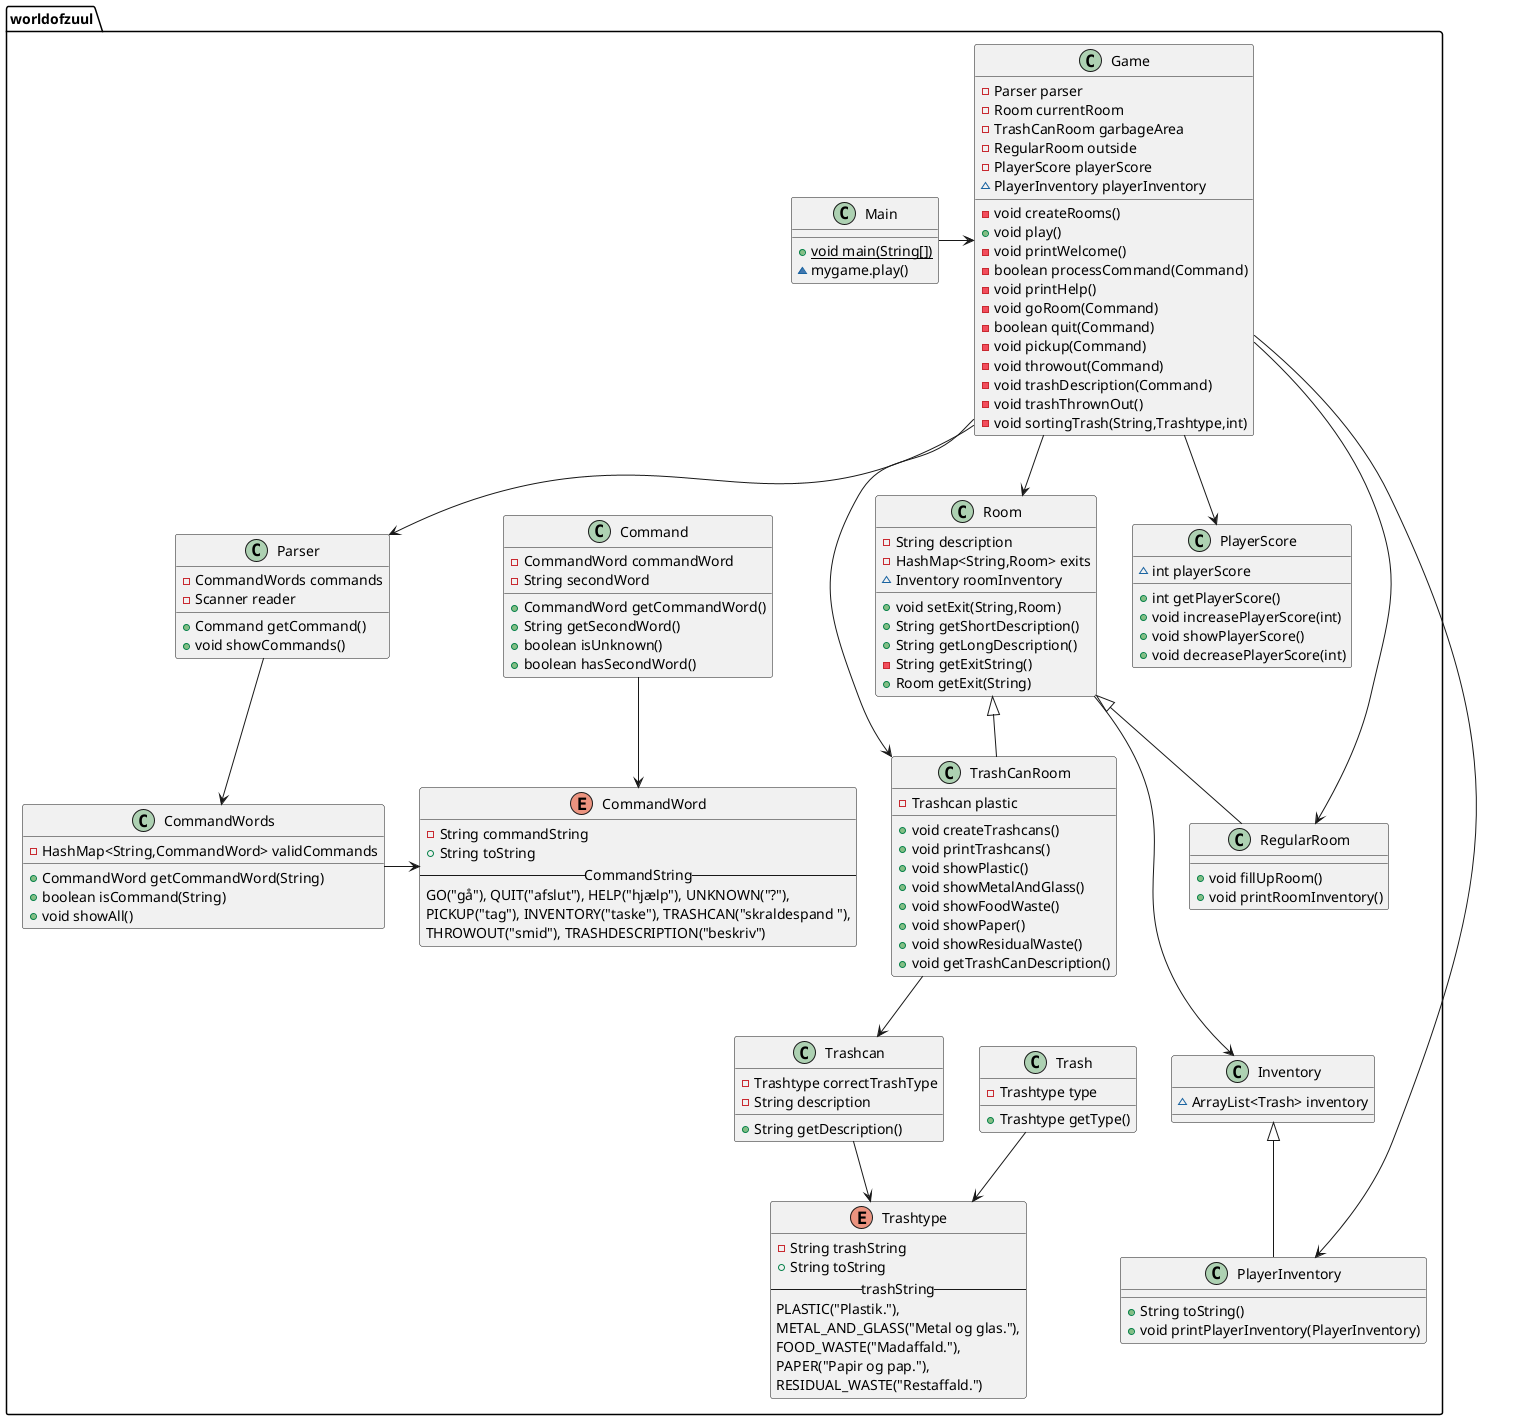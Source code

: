 @startuml
class worldofzuul.Game {
- Parser parser
- Room currentRoom
- TrashCanRoom garbageArea
- RegularRoom outside
- PlayerScore playerScore
~ PlayerInventory playerInventory
- void createRooms()
+ void play()
- void printWelcome()
- boolean processCommand(Command)
- void printHelp()
- void goRoom(Command)
- boolean quit(Command)
- void pickup(Command)
- void throwout(Command)
- void trashDescription(Command)
- void trashThrownOut()
- void sortingTrash(String,Trashtype,int)
}
worldofzuul.Game --> worldofzuul.Parser
worldofzuul.Game --> worldofzuul.Room
worldofzuul.Game --> worldofzuul.TrashCanRoom
worldofzuul.Game --> worldofzuul.RegularRoom
worldofzuul.Game --> worldofzuul.PlayerScore
worldofzuul.Game --> worldofzuul.PlayerInventory

class worldofzuul.Main {
+ {static} void main(String[])
~ mygame.play()
}
worldofzuul.Main -> worldofzuul.Game

class worldofzuul.Inventory {
~ ArrayList<Trash> inventory
}

class worldofzuul.PlayerInventory {
+ String toString()
+ void printPlayerInventory(PlayerInventory)
}
worldofzuul.Inventory <|-- worldofzuul.PlayerInventory

class worldofzuul.Command {
- CommandWord commandWord
- String secondWord
+ CommandWord getCommandWord()
+ String getSecondWord()
+ boolean isUnknown()
+ boolean hasSecondWord()
}
worldofzuul.Command --> worldofzuul.CommandWord

enum worldofzuul.CommandWord {
- String commandString
+ String toString
--CommandString--
GO("gå"), QUIT("afslut"), HELP("hjælp"), UNKNOWN("?"),
PICKUP("tag"), INVENTORY("taske"), TRASHCAN("skraldespand "),
THROWOUT("smid"), TRASHDESCRIPTION("beskriv")
}

class worldofzuul.CommandWords {
- HashMap<String,CommandWord> validCommands
+ CommandWord getCommandWord(String)
+ boolean isCommand(String)
+ void showAll()
}
worldofzuul.CommandWords -> worldofzuul.CommandWord

class worldofzuul.Parser {
- CommandWords commands
- Scanner reader
+ Command getCommand()
+ void showCommands()
}
worldofzuul.Parser --> worldofzuul.CommandWords

class worldofzuul.PlayerScore {
~ int playerScore
+ int getPlayerScore()
+ void increasePlayerScore(int)
+ void showPlayerScore()
+ void decreasePlayerScore(int)
}

class worldofzuul.Room {
- String description
- HashMap<String,Room> exits
~ Inventory roomInventory
+ void setExit(String,Room)
+ String getShortDescription()
+ String getLongDescription()
- String getExitString()
+ Room getExit(String)
}
worldofzuul.Room ---> worldofzuul.Inventory

class worldofzuul.RegularRoom {
 + void fillUpRoom()
 + void printRoomInventory()
 }
 worldofzuul.Room <|-- worldofzuul.RegularRoom

 class worldofzuul.TrashCanRoom {
 - Trashcan plastic
 + void createTrashcans()
 + void printTrashcans()
 + void showPlastic()
 + void showMetalAndGlass()
 + void showFoodWaste()
 + void showPaper()
 + void showResidualWaste()
 + void getTrashCanDescription()
 }
 worldofzuul.Room <|-- worldofzuul.TrashCanRoom
 worldofzuul.TrashCanRoom --> worldofzuul.Trashcan

class worldofzuul.Trash {
- Trashtype type
+ Trashtype getType()
}
worldofzuul.Trash --> worldofzuul.Trashtype

class worldofzuul.Trashcan {
- Trashtype correctTrashType
- String description
+ String getDescription()
}
worldofzuul.Trashcan --> worldofzuul.Trashtype

enum worldofzuul.Trashtype {
- String trashString
+ String toString
--trashString--
PLASTIC("Plastik."),
METAL_AND_GLASS("Metal og glas."),
FOOD_WASTE("Madaffald."),
PAPER("Papir og pap."),
RESIDUAL_WASTE("Restaffald.")
}
@enduml